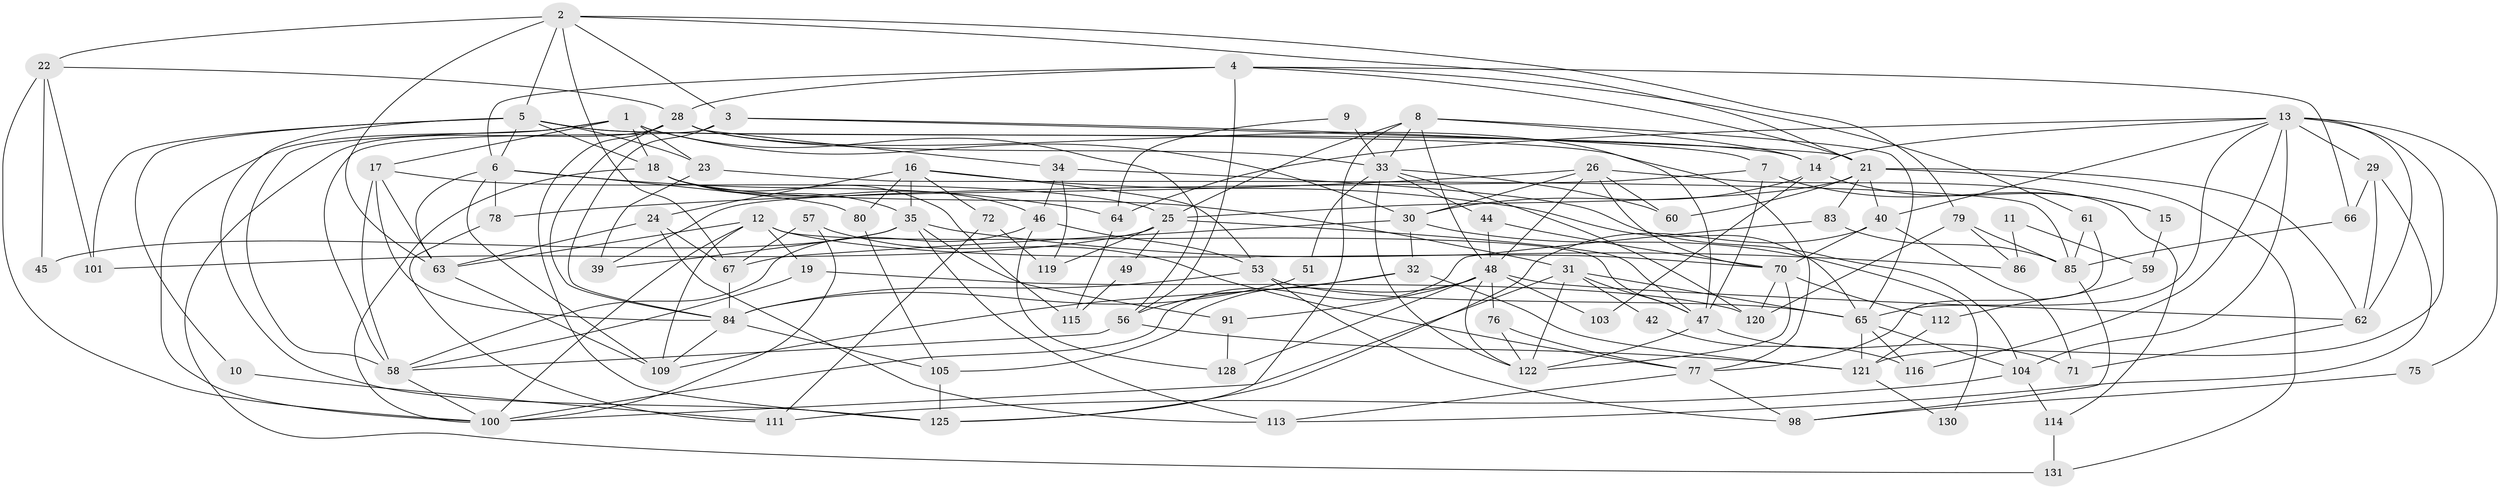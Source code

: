 // Generated by graph-tools (version 1.1) at 2025/24/03/03/25 07:24:04]
// undirected, 91 vertices, 213 edges
graph export_dot {
graph [start="1"]
  node [color=gray90,style=filled];
  1 [super="+37"];
  2 [super="+38"];
  3;
  4 [super="+93"];
  5 [super="+41"];
  6 [super="+27"];
  7;
  8 [super="+123"];
  9;
  10;
  11;
  12 [super="+20"];
  13 [super="+118"];
  14;
  15;
  16 [super="+54"];
  17 [super="+107"];
  18 [super="+52"];
  19;
  21 [super="+87"];
  22 [super="+82"];
  23 [super="+43"];
  24 [super="+88"];
  25 [super="+117"];
  26 [super="+81"];
  28 [super="+95"];
  29;
  30 [super="+36"];
  31 [super="+69"];
  32 [super="+68"];
  33 [super="+106"];
  34 [super="+50"];
  35 [super="+129"];
  39;
  40;
  42;
  44 [super="+55"];
  45;
  46 [super="+96"];
  47 [super="+127"];
  48 [super="+73"];
  49;
  51;
  53;
  56 [super="+92"];
  57;
  58 [super="+94"];
  59;
  60;
  61;
  62;
  63 [super="+97"];
  64;
  65 [super="+74"];
  66;
  67 [super="+102"];
  70 [super="+90"];
  71;
  72;
  75;
  76;
  77 [super="+99"];
  78;
  79;
  80;
  83;
  84 [super="+124"];
  85 [super="+89"];
  86;
  91;
  98;
  100 [super="+110"];
  101;
  103;
  104;
  105 [super="+108"];
  109;
  111;
  112;
  113;
  114;
  115;
  116;
  119;
  120;
  121 [super="+126"];
  122;
  125;
  128;
  130;
  131;
  1 -- 56;
  1 -- 17;
  1 -- 18;
  1 -- 100;
  1 -- 23;
  1 -- 58;
  1 -- 30;
  2 -- 21;
  2 -- 63;
  2 -- 79;
  2 -- 67;
  2 -- 3;
  2 -- 22;
  2 -- 5;
  3 -- 21;
  3 -- 7;
  3 -- 84;
  3 -- 58;
  4 -- 28 [weight=2];
  4 -- 61;
  4 -- 66;
  4 -- 6;
  4 -- 21;
  4 -- 56;
  5 -- 23;
  5 -- 77;
  5 -- 101;
  5 -- 18;
  5 -- 6;
  5 -- 10;
  5 -- 125;
  5 -- 14;
  6 -- 80;
  6 -- 78;
  6 -- 63;
  6 -- 64;
  6 -- 109;
  7 -- 15;
  7 -- 39;
  7 -- 47;
  8 -- 14;
  8 -- 65;
  8 -- 48;
  8 -- 25;
  8 -- 125;
  8 -- 33;
  9 -- 64;
  9 -- 33;
  10 -- 111;
  11 -- 59;
  11 -- 86;
  12 -- 63 [weight=2];
  12 -- 100;
  12 -- 47;
  12 -- 19;
  12 -- 70;
  12 -- 109;
  13 -- 29;
  13 -- 14;
  13 -- 40;
  13 -- 62 [weight=2];
  13 -- 64;
  13 -- 65;
  13 -- 116;
  13 -- 104;
  13 -- 121;
  13 -- 75;
  14 -- 15;
  14 -- 30;
  14 -- 103;
  15 -- 59;
  16 -- 53;
  16 -- 80;
  16 -- 65;
  16 -- 24 [weight=2];
  16 -- 72;
  16 -- 35;
  17 -- 58;
  17 -- 25;
  17 -- 84;
  17 -- 63;
  18 -- 100;
  18 -- 35;
  18 -- 115;
  18 -- 46;
  18 -- 31;
  19 -- 120;
  19 -- 58;
  21 -- 40;
  21 -- 62;
  21 -- 60;
  21 -- 83;
  21 -- 131;
  21 -- 25;
  22 -- 45;
  22 -- 101;
  22 -- 28;
  22 -- 100;
  23 -- 39;
  23 -- 85;
  24 -- 113;
  24 -- 67;
  24 -- 63;
  25 -- 101;
  25 -- 119;
  25 -- 49;
  25 -- 47;
  26 -- 78;
  26 -- 48;
  26 -- 60;
  26 -- 70;
  26 -- 114;
  26 -- 30;
  28 -- 84 [weight=2];
  28 -- 125;
  28 -- 47;
  28 -- 33;
  28 -- 34;
  28 -- 131;
  29 -- 62;
  29 -- 66;
  29 -- 113;
  30 -- 32;
  30 -- 67;
  30 -- 130;
  31 -- 122;
  31 -- 42;
  31 -- 65;
  31 -- 47;
  31 -- 100;
  32 -- 109;
  32 -- 121;
  32 -- 56 [weight=2];
  33 -- 122;
  33 -- 51;
  33 -- 60;
  33 -- 120;
  33 -- 44;
  34 -- 46;
  34 -- 104;
  34 -- 119;
  35 -- 113;
  35 -- 45;
  35 -- 86;
  35 -- 39;
  35 -- 91;
  40 -- 71;
  40 -- 125;
  40 -- 70;
  42 -- 116;
  44 -- 48;
  44 -- 70;
  46 -- 128;
  46 -- 53;
  46 -- 58;
  47 -- 122;
  47 -- 71;
  48 -- 76;
  48 -- 62;
  48 -- 105;
  48 -- 122;
  48 -- 128;
  48 -- 103;
  48 -- 91;
  49 -- 115;
  51 -- 84;
  53 -- 65;
  53 -- 98;
  53 -- 84;
  56 -- 121;
  56 -- 58;
  57 -- 100;
  57 -- 67;
  57 -- 77;
  58 -- 100;
  59 -- 112;
  61 -- 77;
  61 -- 85;
  62 -- 71;
  63 -- 109 [weight=2];
  64 -- 115;
  65 -- 104;
  65 -- 116;
  65 -- 121;
  66 -- 85;
  67 -- 84;
  70 -- 112;
  70 -- 122;
  70 -- 120;
  72 -- 119;
  72 -- 111;
  75 -- 98;
  76 -- 122;
  76 -- 77;
  77 -- 98;
  77 -- 113;
  78 -- 111;
  79 -- 85;
  79 -- 86;
  79 -- 120;
  80 -- 105;
  83 -- 85;
  83 -- 100;
  84 -- 109;
  84 -- 105;
  85 -- 98;
  91 -- 128;
  104 -- 114;
  104 -- 111;
  105 -- 125;
  112 -- 121;
  114 -- 131;
  121 -- 130;
}
